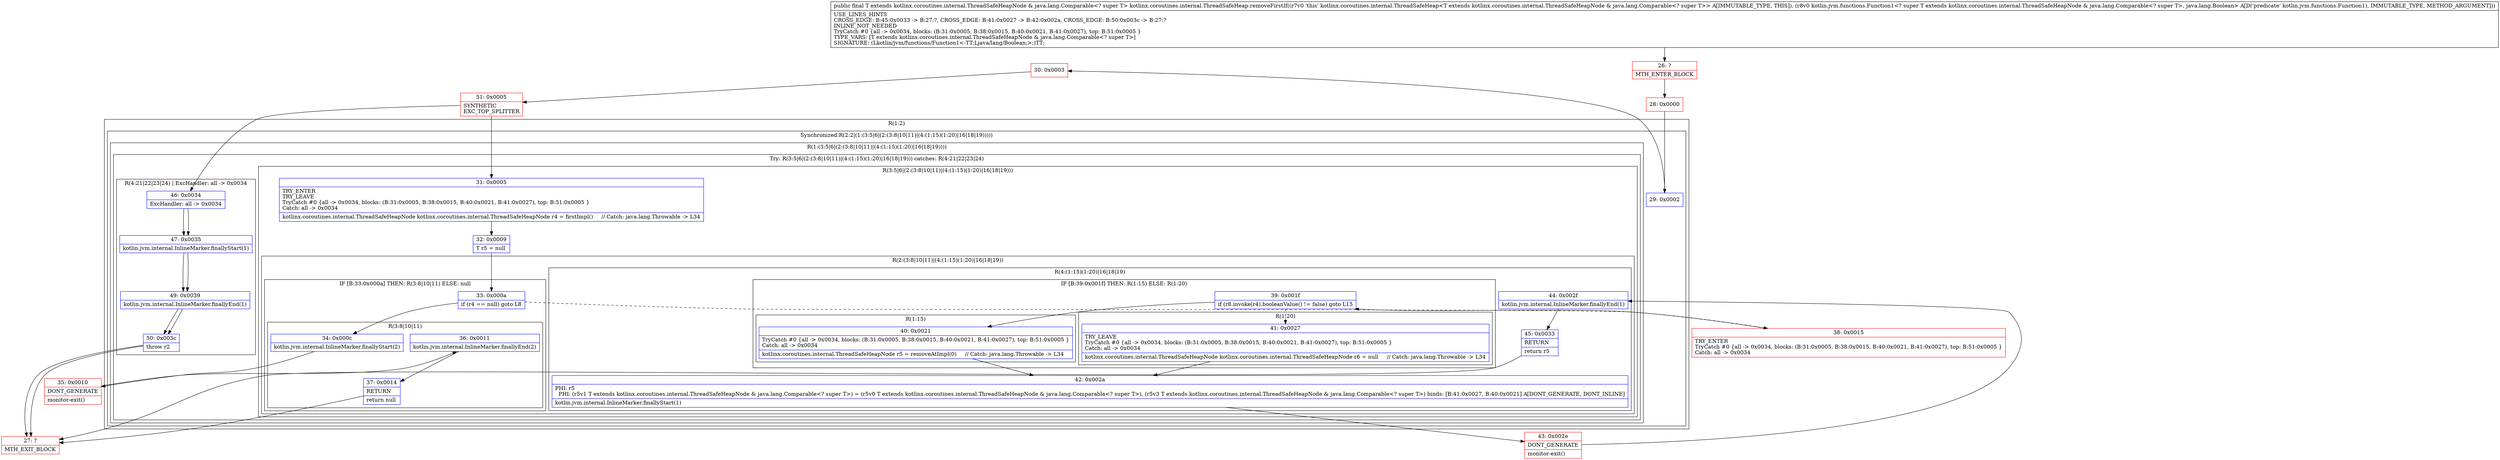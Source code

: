 digraph "CFG forkotlinx.coroutines.internal.ThreadSafeHeap.removeFirstIf(Lkotlin\/jvm\/functions\/Function1;)Lkotlinx\/coroutines\/internal\/ThreadSafeHeapNode;" {
subgraph cluster_Region_1083376299 {
label = "R(1:2)";
node [shape=record,color=blue];
subgraph cluster_SynchronizedRegion_1746713276 {
label = "Synchronized:R(2:2|(1:(3:5|6|(2:(3:8|10|11)|(4:(1:15)(1:20)|16|18|19)))))";
node [shape=record,color=blue];
Node_29 [shape=record,label="{29\:\ 0x0002}"];
subgraph cluster_Region_2009832585 {
label = "R(1:(3:5|6|(2:(3:8|10|11)|(4:(1:15)(1:20)|16|18|19))))";
node [shape=record,color=blue];
subgraph cluster_TryCatchRegion_999309533 {
label = "Try: R(3:5|6|(2:(3:8|10|11)|(4:(1:15)(1:20)|16|18|19))) catches: R(4:21|22|23|24)";
node [shape=record,color=blue];
subgraph cluster_Region_1473107745 {
label = "R(3:5|6|(2:(3:8|10|11)|(4:(1:15)(1:20)|16|18|19)))";
node [shape=record,color=blue];
Node_31 [shape=record,label="{31\:\ 0x0005|TRY_ENTER\lTRY_LEAVE\lTryCatch #0 \{all \-\> 0x0034, blocks: (B:31:0x0005, B:38:0x0015, B:40:0x0021, B:41:0x0027), top: B:51:0x0005 \}\lCatch: all \-\> 0x0034\l|kotlinx.coroutines.internal.ThreadSafeHeapNode kotlinx.coroutines.internal.ThreadSafeHeapNode r4 = firstImpl()     \/\/ Catch: java.lang.Throwable \-\> L34\l}"];
Node_32 [shape=record,label="{32\:\ 0x0009|T r5 = null\l}"];
subgraph cluster_Region_1674480478 {
label = "R(2:(3:8|10|11)|(4:(1:15)(1:20)|16|18|19))";
node [shape=record,color=blue];
subgraph cluster_IfRegion_679691642 {
label = "IF [B:33:0x000a] THEN: R(3:8|10|11) ELSE: null";
node [shape=record,color=blue];
Node_33 [shape=record,label="{33\:\ 0x000a|if (r4 == null) goto L8\l}"];
subgraph cluster_Region_1854543041 {
label = "R(3:8|10|11)";
node [shape=record,color=blue];
Node_34 [shape=record,label="{34\:\ 0x000c|kotlin.jvm.internal.InlineMarker.finallyStart(2)\l}"];
Node_36 [shape=record,label="{36\:\ 0x0011|kotlin.jvm.internal.InlineMarker.finallyEnd(2)\l}"];
Node_37 [shape=record,label="{37\:\ 0x0014|RETURN\l|return null\l}"];
}
}
subgraph cluster_Region_1089514854 {
label = "R(4:(1:15)(1:20)|16|18|19)";
node [shape=record,color=blue];
subgraph cluster_IfRegion_1640270700 {
label = "IF [B:39:0x001f] THEN: R(1:15) ELSE: R(1:20)";
node [shape=record,color=blue];
Node_39 [shape=record,label="{39\:\ 0x001f|if (r8.invoke(r4).booleanValue() != false) goto L15\l}"];
subgraph cluster_Region_2042436015 {
label = "R(1:15)";
node [shape=record,color=blue];
Node_40 [shape=record,label="{40\:\ 0x0021|TryCatch #0 \{all \-\> 0x0034, blocks: (B:31:0x0005, B:38:0x0015, B:40:0x0021, B:41:0x0027), top: B:51:0x0005 \}\lCatch: all \-\> 0x0034\l|kotlinx.coroutines.internal.ThreadSafeHeapNode r5 = removeAtImpl(0)     \/\/ Catch: java.lang.Throwable \-\> L34\l}"];
}
subgraph cluster_Region_1927973015 {
label = "R(1:20)";
node [shape=record,color=blue];
Node_41 [shape=record,label="{41\:\ 0x0027|TRY_LEAVE\lTryCatch #0 \{all \-\> 0x0034, blocks: (B:31:0x0005, B:38:0x0015, B:40:0x0021, B:41:0x0027), top: B:51:0x0005 \}\lCatch: all \-\> 0x0034\l|kotlinx.coroutines.internal.ThreadSafeHeapNode kotlinx.coroutines.internal.ThreadSafeHeapNode r6 = null     \/\/ Catch: java.lang.Throwable \-\> L34\l}"];
}
}
Node_42 [shape=record,label="{42\:\ 0x002a|PHI: r5 \l  PHI: (r5v1 T extends kotlinx.coroutines.internal.ThreadSafeHeapNode & java.lang.Comparable\<? super T\>) = (r5v0 T extends kotlinx.coroutines.internal.ThreadSafeHeapNode & java.lang.Comparable\<? super T\>), (r5v3 T extends kotlinx.coroutines.internal.ThreadSafeHeapNode & java.lang.Comparable\<? super T\>) binds: [B:41:0x0027, B:40:0x0021] A[DONT_GENERATE, DONT_INLINE]\l|kotlin.jvm.internal.InlineMarker.finallyStart(1)\l}"];
Node_44 [shape=record,label="{44\:\ 0x002f|kotlin.jvm.internal.InlineMarker.finallyEnd(1)\l}"];
Node_45 [shape=record,label="{45\:\ 0x0033|RETURN\l|return r5\l}"];
}
}
}
subgraph cluster_Region_1158607437 {
label = "R(4:21|22|23|24) | ExcHandler: all \-\> 0x0034\l";
node [shape=record,color=blue];
Node_46 [shape=record,label="{46\:\ 0x0034|ExcHandler: all \-\> 0x0034\l}"];
Node_47 [shape=record,label="{47\:\ 0x0035|kotlin.jvm.internal.InlineMarker.finallyStart(1)\l}"];
Node_49 [shape=record,label="{49\:\ 0x0039|kotlin.jvm.internal.InlineMarker.finallyEnd(1)\l}"];
Node_50 [shape=record,label="{50\:\ 0x003c|throw r2\l}"];
}
}
}
}
}
subgraph cluster_Region_1158607437 {
label = "R(4:21|22|23|24) | ExcHandler: all \-\> 0x0034\l";
node [shape=record,color=blue];
Node_46 [shape=record,label="{46\:\ 0x0034|ExcHandler: all \-\> 0x0034\l}"];
Node_47 [shape=record,label="{47\:\ 0x0035|kotlin.jvm.internal.InlineMarker.finallyStart(1)\l}"];
Node_49 [shape=record,label="{49\:\ 0x0039|kotlin.jvm.internal.InlineMarker.finallyEnd(1)\l}"];
Node_50 [shape=record,label="{50\:\ 0x003c|throw r2\l}"];
}
Node_26 [shape=record,color=red,label="{26\:\ ?|MTH_ENTER_BLOCK\l}"];
Node_28 [shape=record,color=red,label="{28\:\ 0x0000}"];
Node_30 [shape=record,color=red,label="{30\:\ 0x0003}"];
Node_51 [shape=record,color=red,label="{51\:\ 0x0005|SYNTHETIC\lEXC_TOP_SPLITTER\l}"];
Node_35 [shape=record,color=red,label="{35\:\ 0x0010|DONT_GENERATE\l|monitor\-exit()\l}"];
Node_27 [shape=record,color=red,label="{27\:\ ?|MTH_EXIT_BLOCK\l}"];
Node_38 [shape=record,color=red,label="{38\:\ 0x0015|TRY_ENTER\lTryCatch #0 \{all \-\> 0x0034, blocks: (B:31:0x0005, B:38:0x0015, B:40:0x0021, B:41:0x0027), top: B:51:0x0005 \}\lCatch: all \-\> 0x0034\l}"];
Node_43 [shape=record,color=red,label="{43\:\ 0x002e|DONT_GENERATE\l|monitor\-exit()\l}"];
MethodNode[shape=record,label="{public final T extends kotlinx.coroutines.internal.ThreadSafeHeapNode & java.lang.Comparable\<? super T\> kotlinx.coroutines.internal.ThreadSafeHeap.removeFirstIf((r7v0 'this' kotlinx.coroutines.internal.ThreadSafeHeap\<T extends kotlinx.coroutines.internal.ThreadSafeHeapNode & java.lang.Comparable\<? super T\>\> A[IMMUTABLE_TYPE, THIS]), (r8v0 kotlin.jvm.functions.Function1\<? super T extends kotlinx.coroutines.internal.ThreadSafeHeapNode & java.lang.Comparable\<? super T\>, java.lang.Boolean\> A[D('predicate' kotlin.jvm.functions.Function1), IMMUTABLE_TYPE, METHOD_ARGUMENT]))  | USE_LINES_HINTS\lCROSS_EDGE: B:45:0x0033 \-\> B:27:?, CROSS_EDGE: B:41:0x0027 \-\> B:42:0x002a, CROSS_EDGE: B:50:0x003c \-\> B:27:?\lINLINE_NOT_NEEDED\lTryCatch #0 \{all \-\> 0x0034, blocks: (B:31:0x0005, B:38:0x0015, B:40:0x0021, B:41:0x0027), top: B:51:0x0005 \}\lTYPE_VARS: [T extends kotlinx.coroutines.internal.ThreadSafeHeapNode & java.lang.Comparable\<? super T\>]\lSIGNATURE: (Lkotlin\/jvm\/functions\/Function1\<\-TT;Ljava\/lang\/Boolean;\>;)TT;\l}"];
MethodNode -> Node_26;Node_29 -> Node_30;
Node_31 -> Node_32;
Node_32 -> Node_33;
Node_33 -> Node_34;
Node_33 -> Node_38[style=dashed];
Node_34 -> Node_35;
Node_36 -> Node_37;
Node_37 -> Node_27;
Node_39 -> Node_40;
Node_39 -> Node_41[style=dashed];
Node_40 -> Node_42;
Node_41 -> Node_42;
Node_42 -> Node_43;
Node_44 -> Node_45;
Node_45 -> Node_27;
Node_46 -> Node_47;
Node_47 -> Node_49;
Node_49 -> Node_50;
Node_50 -> Node_27;
Node_46 -> Node_47;
Node_47 -> Node_49;
Node_49 -> Node_50;
Node_50 -> Node_27;
Node_26 -> Node_28;
Node_28 -> Node_29;
Node_30 -> Node_51;
Node_51 -> Node_31;
Node_51 -> Node_46;
Node_35 -> Node_36;
Node_38 -> Node_39;
Node_43 -> Node_44;
}

